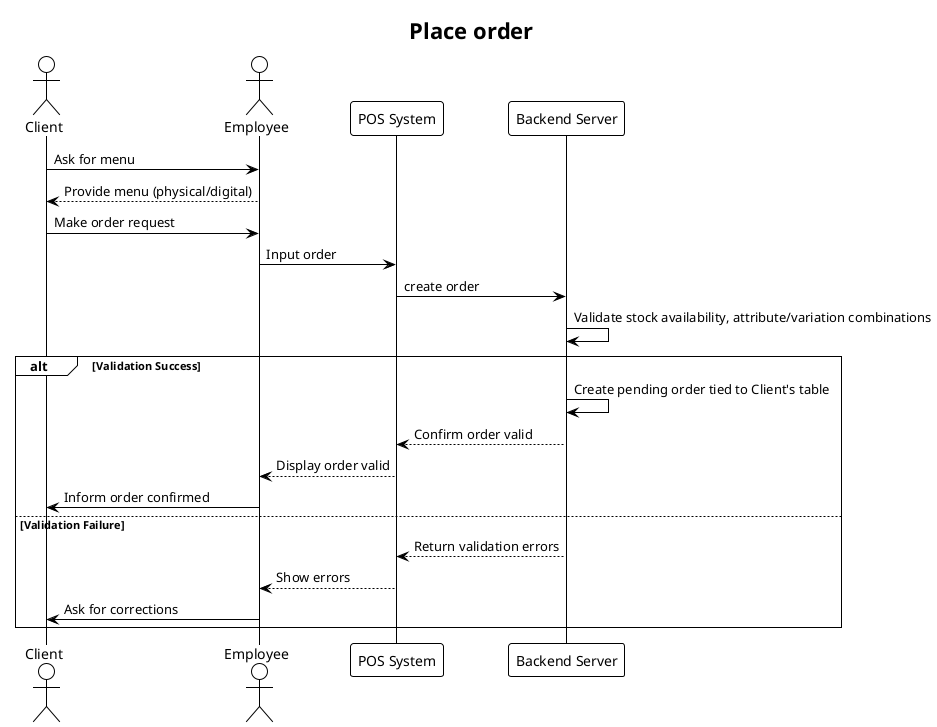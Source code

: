 @startuml
!theme plain

actor Client
actor Employee
participant "POS System" as POS
participant "Backend Server" as Server

title Place order

/'== Menu Presentation =='/
Client -> Employee: Ask for menu
Employee --> Client: Provide menu (physical/digital)

/'== Order Request =='/
Client -> Employee: Make order request
Employee -> POS: Input order

/'== Order Validation =='/
POS -> Server: create order
Server -> Server: Validate stock availability, attribute/variation combinations

alt Validation Success
    Server -> Server: Create pending order tied to Client's table
    Server --> POS: Confirm order valid
    POS --> Employee: Display order valid
    Employee -> Client: Inform order confirmed

else Validation Failure
    Server --> POS: Return validation errors
    POS --> Employee: Show errors
    Employee -> Client: Ask for corrections
end

@enduml
